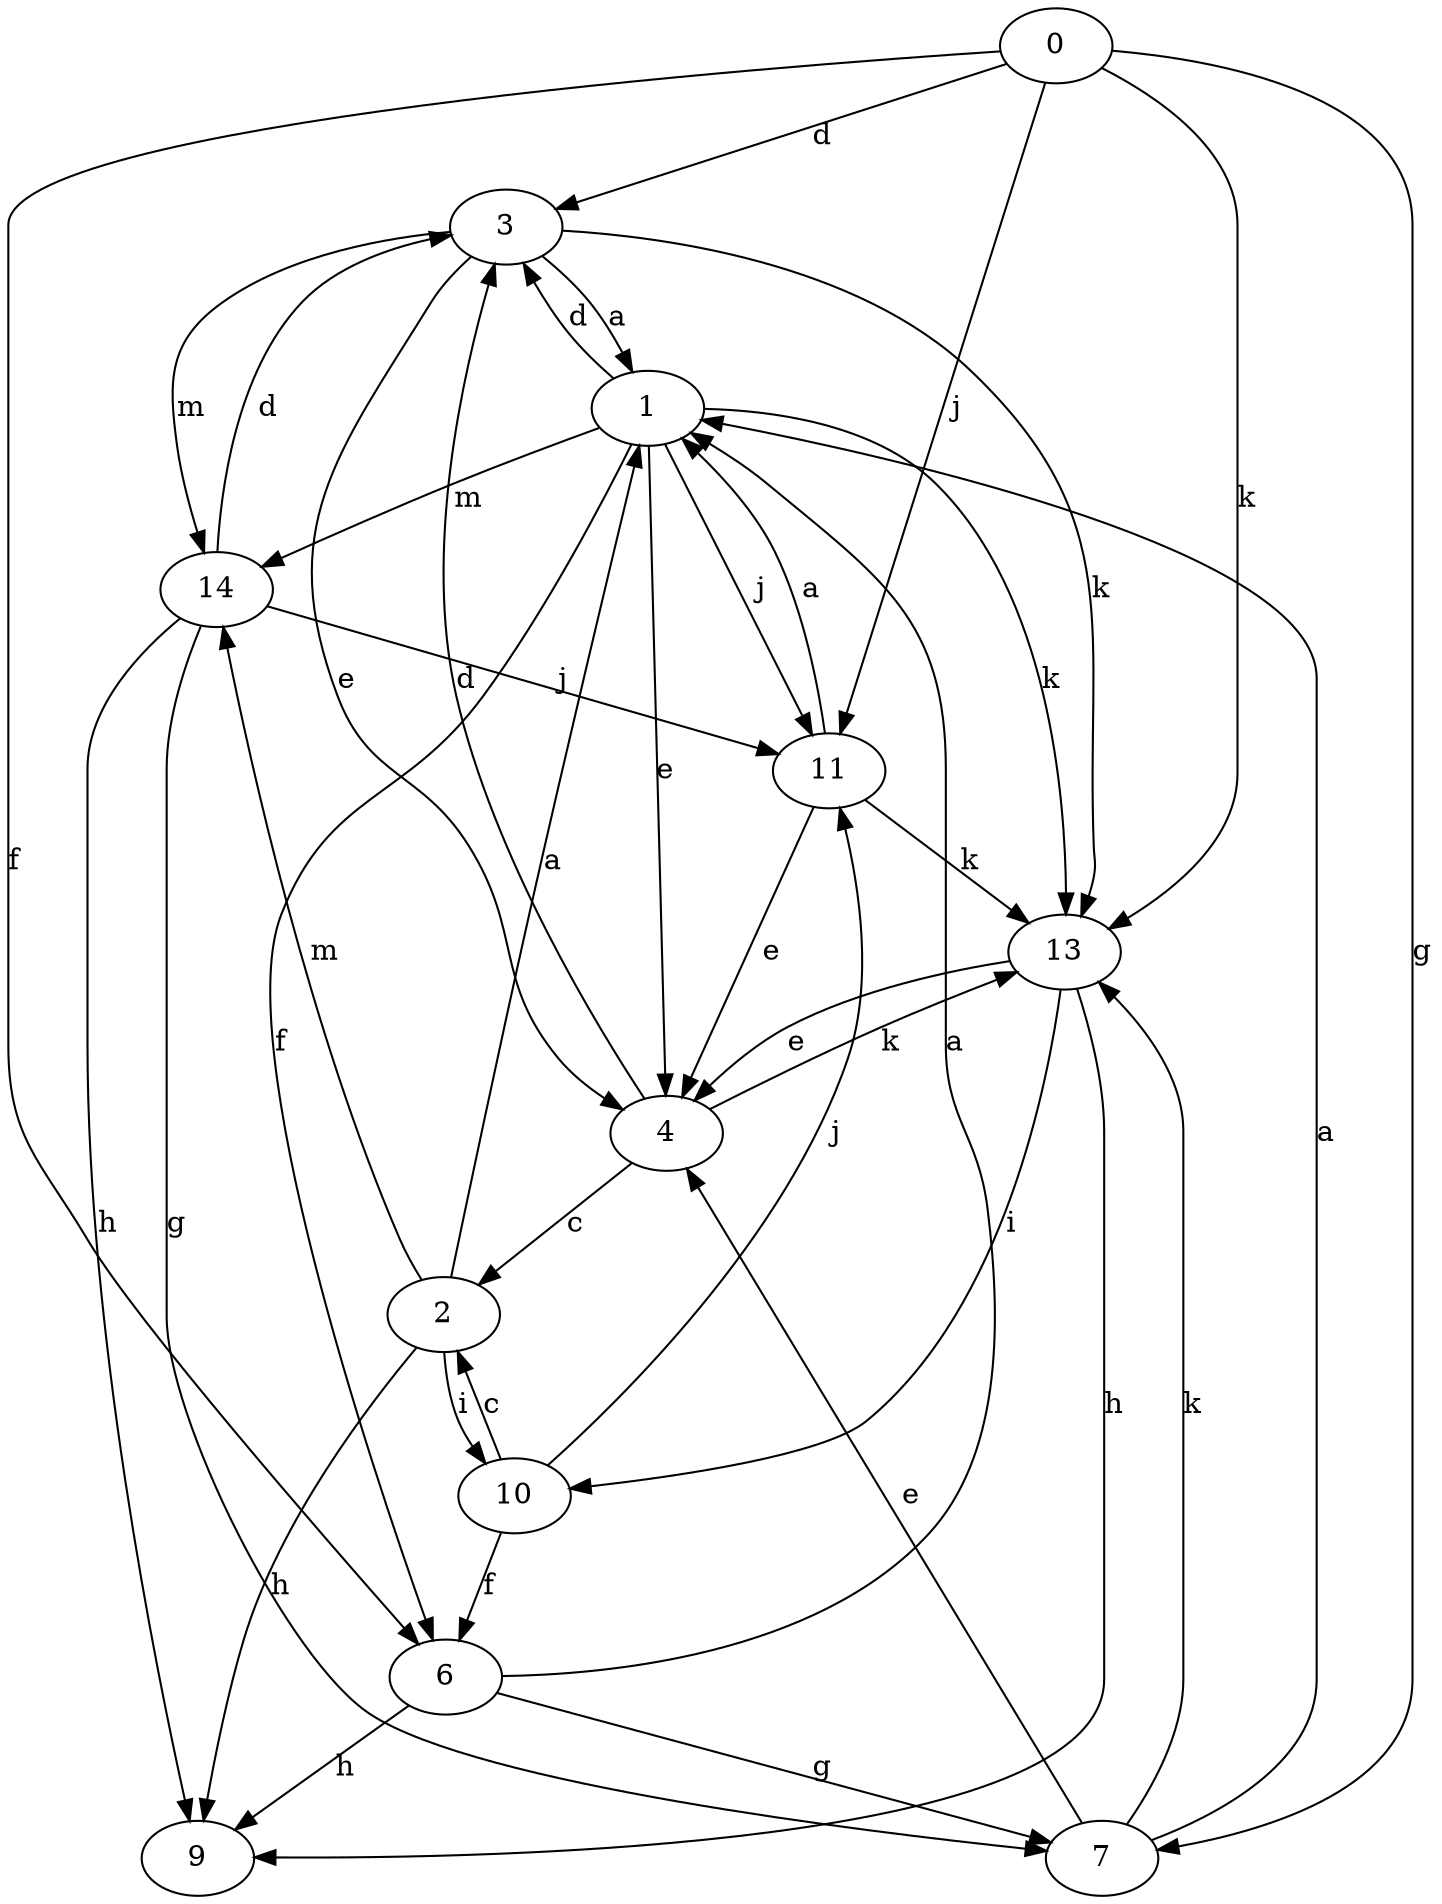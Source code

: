 strict digraph  {
0;
1;
2;
3;
4;
6;
7;
9;
10;
11;
13;
14;
0 -> 3  [label=d];
0 -> 6  [label=f];
0 -> 7  [label=g];
0 -> 11  [label=j];
0 -> 13  [label=k];
1 -> 3  [label=d];
1 -> 4  [label=e];
1 -> 6  [label=f];
1 -> 11  [label=j];
1 -> 13  [label=k];
1 -> 14  [label=m];
2 -> 1  [label=a];
2 -> 9  [label=h];
2 -> 10  [label=i];
2 -> 14  [label=m];
3 -> 1  [label=a];
3 -> 4  [label=e];
3 -> 13  [label=k];
3 -> 14  [label=m];
4 -> 2  [label=c];
4 -> 3  [label=d];
4 -> 13  [label=k];
6 -> 1  [label=a];
6 -> 7  [label=g];
6 -> 9  [label=h];
7 -> 1  [label=a];
7 -> 4  [label=e];
7 -> 13  [label=k];
10 -> 2  [label=c];
10 -> 6  [label=f];
10 -> 11  [label=j];
11 -> 1  [label=a];
11 -> 4  [label=e];
11 -> 13  [label=k];
13 -> 4  [label=e];
13 -> 9  [label=h];
13 -> 10  [label=i];
14 -> 3  [label=d];
14 -> 7  [label=g];
14 -> 9  [label=h];
14 -> 11  [label=j];
}
